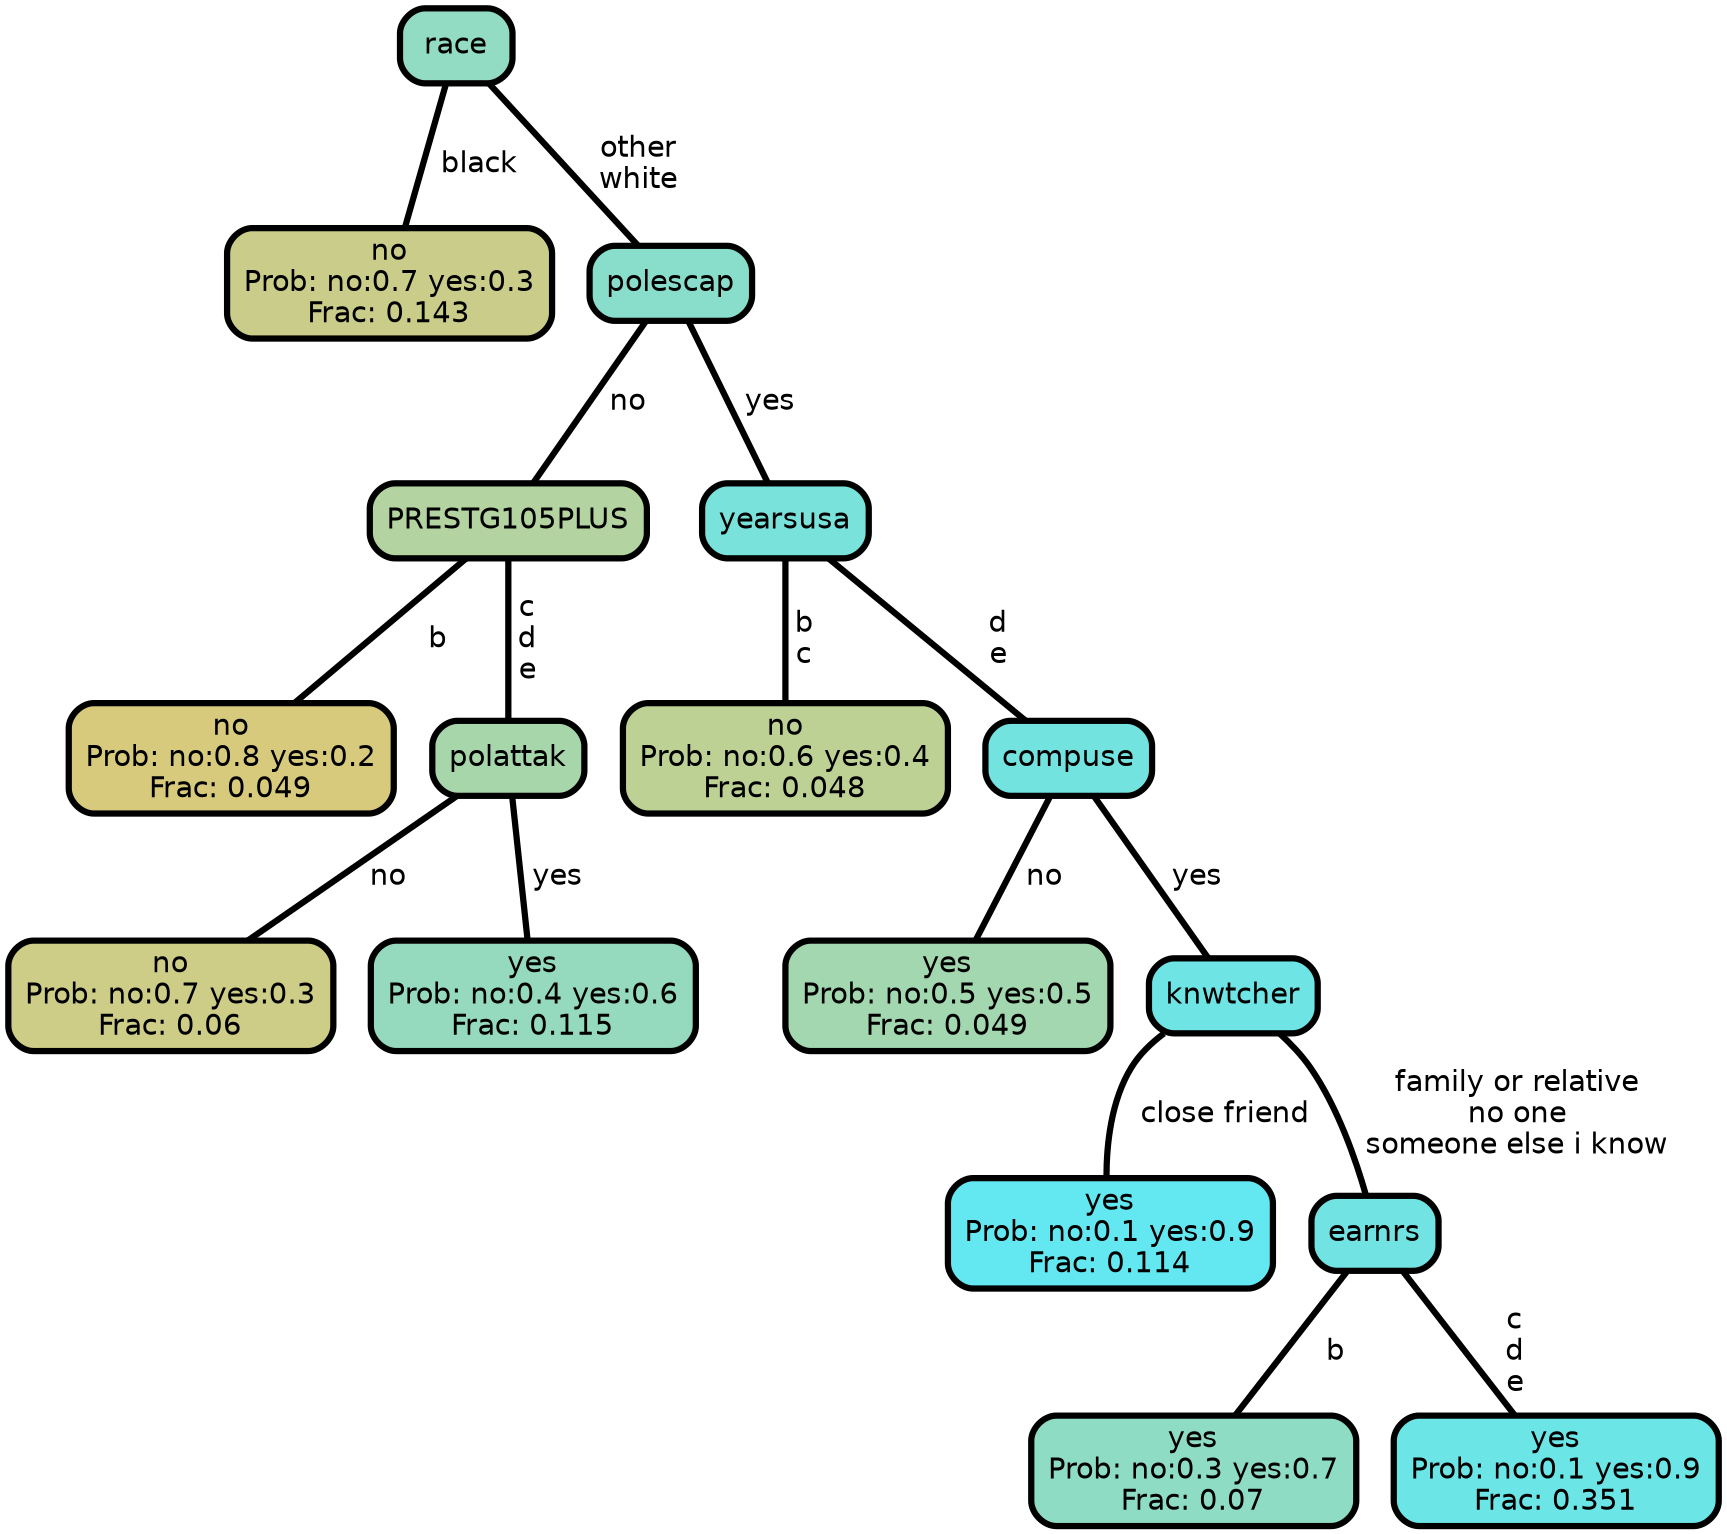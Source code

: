 graph Tree {
node [shape=box, style="filled, rounded",color="black",penwidth="3",fontcolor="black",                 fontname=helvetica] ;
graph [ranksep="0 equally", splines=straight,                 bgcolor=transparent, dpi=200] ;
edge [fontname=helvetica, color=black] ;
0 [label="no
Prob: no:0.7 yes:0.3
Frac: 0.143", fillcolor="#cacd89"] ;
1 [label="race", fillcolor="#91dcc2"] ;
2 [label="no
Prob: no:0.8 yes:0.2
Frac: 0.049", fillcolor="#d7ca7c"] ;
3 [label="PRESTG105PLUS", fillcolor="#b3d3a1"] ;
4 [label="no
Prob: no:0.7 yes:0.3
Frac: 0.06", fillcolor="#cdcd87"] ;
5 [label="polattak", fillcolor="#a8d6ab"] ;
6 [label="yes
Prob: no:0.4 yes:0.6
Frac: 0.115", fillcolor="#95dabe"] ;
7 [label="polescap", fillcolor="#88decb"] ;
8 [label="no
Prob: no:0.6 yes:0.4
Frac: 0.048", fillcolor="#bed195"] ;
9 [label="yearsusa", fillcolor="#78e2db"] ;
10 [label="yes
Prob: no:0.5 yes:0.5
Frac: 0.049", fillcolor="#a3d7b0"] ;
11 [label="compuse", fillcolor="#73e3e0"] ;
12 [label="yes
Prob: no:0.1 yes:0.9
Frac: 0.114", fillcolor="#63e7f0"] ;
13 [label="knwtcher", fillcolor="#6ee4e5"] ;
14 [label="yes
Prob: no:0.3 yes:0.7
Frac: 0.07", fillcolor="#8fdcc4"] ;
15 [label="earnrs", fillcolor="#71e3e2"] ;
16 [label="yes
Prob: no:0.1 yes:0.9
Frac: 0.351", fillcolor="#6ce5e7"] ;
1 -- 0 [label=" black",penwidth=3] ;
1 -- 7 [label=" other\n white",penwidth=3] ;
3 -- 2 [label=" b",penwidth=3] ;
3 -- 5 [label=" c\n d\n e",penwidth=3] ;
5 -- 4 [label=" no",penwidth=3] ;
5 -- 6 [label=" yes",penwidth=3] ;
7 -- 3 [label=" no",penwidth=3] ;
7 -- 9 [label=" yes",penwidth=3] ;
9 -- 8 [label=" b\n c",penwidth=3] ;
9 -- 11 [label=" d\n e",penwidth=3] ;
11 -- 10 [label=" no",penwidth=3] ;
11 -- 13 [label=" yes",penwidth=3] ;
13 -- 12 [label=" close friend",penwidth=3] ;
13 -- 15 [label=" family or relative\n no one\n someone else i know",penwidth=3] ;
15 -- 14 [label=" b",penwidth=3] ;
15 -- 16 [label=" c\n d\n e",penwidth=3] ;
{rank = same;}}